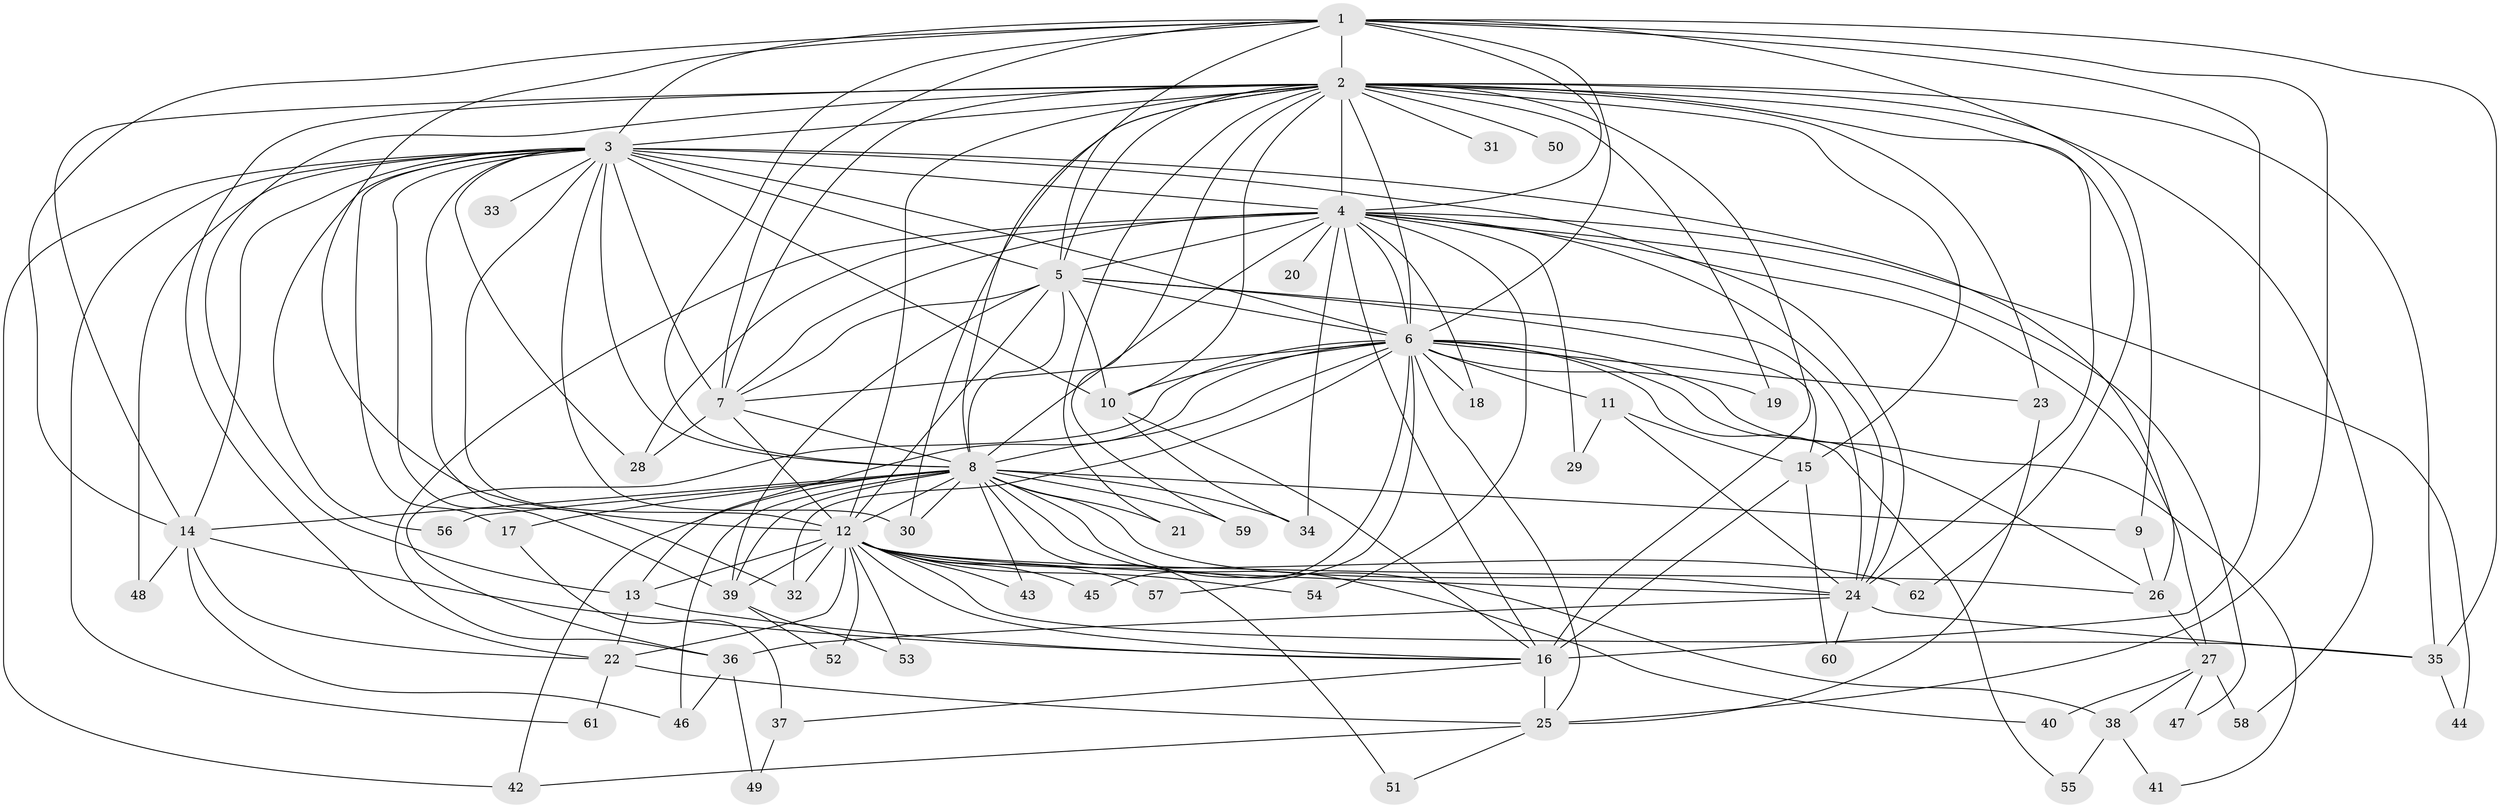 // original degree distribution, {22: 0.008064516129032258, 14: 0.016129032258064516, 27: 0.016129032258064516, 24: 0.008064516129032258, 21: 0.008064516129032258, 25: 0.008064516129032258, 30: 0.008064516129032258, 31: 0.008064516129032258, 3: 0.20161290322580644, 4: 0.0967741935483871, 5: 0.056451612903225805, 6: 0.016129032258064516, 2: 0.5403225806451613, 7: 0.008064516129032258}
// Generated by graph-tools (version 1.1) at 2025/35/03/09/25 02:35:04]
// undirected, 62 vertices, 170 edges
graph export_dot {
graph [start="1"]
  node [color=gray90,style=filled];
  1;
  2;
  3;
  4;
  5;
  6;
  7;
  8;
  9;
  10;
  11;
  12;
  13;
  14;
  15;
  16;
  17;
  18;
  19;
  20;
  21;
  22;
  23;
  24;
  25;
  26;
  27;
  28;
  29;
  30;
  31;
  32;
  33;
  34;
  35;
  36;
  37;
  38;
  39;
  40;
  41;
  42;
  43;
  44;
  45;
  46;
  47;
  48;
  49;
  50;
  51;
  52;
  53;
  54;
  55;
  56;
  57;
  58;
  59;
  60;
  61;
  62;
  1 -- 2 [weight=4.0];
  1 -- 3 [weight=3.0];
  1 -- 4 [weight=2.0];
  1 -- 5 [weight=3.0];
  1 -- 6 [weight=3.0];
  1 -- 7 [weight=3.0];
  1 -- 8 [weight=2.0];
  1 -- 9 [weight=1.0];
  1 -- 12 [weight=1.0];
  1 -- 14 [weight=1.0];
  1 -- 16 [weight=7.0];
  1 -- 25 [weight=1.0];
  1 -- 35 [weight=1.0];
  2 -- 3 [weight=2.0];
  2 -- 4 [weight=3.0];
  2 -- 5 [weight=2.0];
  2 -- 6 [weight=2.0];
  2 -- 7 [weight=2.0];
  2 -- 8 [weight=2.0];
  2 -- 10 [weight=1.0];
  2 -- 12 [weight=2.0];
  2 -- 13 [weight=1.0];
  2 -- 14 [weight=1.0];
  2 -- 15 [weight=1.0];
  2 -- 16 [weight=1.0];
  2 -- 19 [weight=1.0];
  2 -- 21 [weight=1.0];
  2 -- 22 [weight=1.0];
  2 -- 23 [weight=2.0];
  2 -- 24 [weight=1.0];
  2 -- 30 [weight=2.0];
  2 -- 31 [weight=2.0];
  2 -- 35 [weight=1.0];
  2 -- 50 [weight=1.0];
  2 -- 58 [weight=1.0];
  2 -- 59 [weight=1.0];
  2 -- 62 [weight=1.0];
  3 -- 4 [weight=2.0];
  3 -- 5 [weight=1.0];
  3 -- 6 [weight=1.0];
  3 -- 7 [weight=1.0];
  3 -- 8 [weight=2.0];
  3 -- 10 [weight=1.0];
  3 -- 12 [weight=1.0];
  3 -- 14 [weight=1.0];
  3 -- 17 [weight=1.0];
  3 -- 24 [weight=1.0];
  3 -- 26 [weight=1.0];
  3 -- 28 [weight=1.0];
  3 -- 30 [weight=1.0];
  3 -- 32 [weight=1.0];
  3 -- 33 [weight=1.0];
  3 -- 39 [weight=1.0];
  3 -- 42 [weight=1.0];
  3 -- 48 [weight=1.0];
  3 -- 56 [weight=1.0];
  3 -- 61 [weight=1.0];
  4 -- 5 [weight=1.0];
  4 -- 6 [weight=1.0];
  4 -- 7 [weight=1.0];
  4 -- 8 [weight=1.0];
  4 -- 16 [weight=1.0];
  4 -- 18 [weight=1.0];
  4 -- 20 [weight=1.0];
  4 -- 24 [weight=1.0];
  4 -- 27 [weight=1.0];
  4 -- 28 [weight=2.0];
  4 -- 29 [weight=1.0];
  4 -- 34 [weight=1.0];
  4 -- 36 [weight=1.0];
  4 -- 44 [weight=1.0];
  4 -- 47 [weight=1.0];
  4 -- 54 [weight=1.0];
  5 -- 6 [weight=1.0];
  5 -- 7 [weight=1.0];
  5 -- 8 [weight=2.0];
  5 -- 10 [weight=1.0];
  5 -- 12 [weight=1.0];
  5 -- 15 [weight=1.0];
  5 -- 24 [weight=6.0];
  5 -- 39 [weight=1.0];
  6 -- 7 [weight=1.0];
  6 -- 8 [weight=1.0];
  6 -- 10 [weight=1.0];
  6 -- 11 [weight=1.0];
  6 -- 13 [weight=1.0];
  6 -- 18 [weight=1.0];
  6 -- 19 [weight=1.0];
  6 -- 23 [weight=1.0];
  6 -- 25 [weight=1.0];
  6 -- 26 [weight=1.0];
  6 -- 32 [weight=1.0];
  6 -- 36 [weight=1.0];
  6 -- 41 [weight=1.0];
  6 -- 45 [weight=1.0];
  6 -- 55 [weight=1.0];
  6 -- 57 [weight=1.0];
  7 -- 8 [weight=1.0];
  7 -- 12 [weight=16.0];
  7 -- 28 [weight=1.0];
  8 -- 9 [weight=1.0];
  8 -- 12 [weight=2.0];
  8 -- 14 [weight=1.0];
  8 -- 17 [weight=1.0];
  8 -- 21 [weight=1.0];
  8 -- 24 [weight=1.0];
  8 -- 30 [weight=1.0];
  8 -- 34 [weight=2.0];
  8 -- 38 [weight=1.0];
  8 -- 39 [weight=1.0];
  8 -- 40 [weight=1.0];
  8 -- 42 [weight=1.0];
  8 -- 43 [weight=1.0];
  8 -- 46 [weight=2.0];
  8 -- 51 [weight=1.0];
  8 -- 56 [weight=1.0];
  8 -- 59 [weight=1.0];
  9 -- 26 [weight=1.0];
  10 -- 16 [weight=1.0];
  10 -- 34 [weight=1.0];
  11 -- 15 [weight=1.0];
  11 -- 24 [weight=1.0];
  11 -- 29 [weight=1.0];
  12 -- 13 [weight=1.0];
  12 -- 16 [weight=1.0];
  12 -- 22 [weight=1.0];
  12 -- 24 [weight=1.0];
  12 -- 26 [weight=1.0];
  12 -- 32 [weight=1.0];
  12 -- 35 [weight=1.0];
  12 -- 39 [weight=1.0];
  12 -- 43 [weight=1.0];
  12 -- 45 [weight=1.0];
  12 -- 52 [weight=1.0];
  12 -- 53 [weight=1.0];
  12 -- 54 [weight=1.0];
  12 -- 57 [weight=1.0];
  12 -- 62 [weight=1.0];
  13 -- 16 [weight=1.0];
  13 -- 22 [weight=1.0];
  14 -- 16 [weight=1.0];
  14 -- 22 [weight=1.0];
  14 -- 46 [weight=1.0];
  14 -- 48 [weight=1.0];
  15 -- 16 [weight=1.0];
  15 -- 60 [weight=1.0];
  16 -- 25 [weight=1.0];
  16 -- 37 [weight=1.0];
  17 -- 37 [weight=1.0];
  22 -- 25 [weight=1.0];
  22 -- 61 [weight=1.0];
  23 -- 25 [weight=1.0];
  24 -- 35 [weight=1.0];
  24 -- 36 [weight=1.0];
  24 -- 60 [weight=1.0];
  25 -- 42 [weight=1.0];
  25 -- 51 [weight=1.0];
  26 -- 27 [weight=2.0];
  27 -- 38 [weight=1.0];
  27 -- 40 [weight=1.0];
  27 -- 47 [weight=1.0];
  27 -- 58 [weight=1.0];
  35 -- 44 [weight=1.0];
  36 -- 46 [weight=1.0];
  36 -- 49 [weight=1.0];
  37 -- 49 [weight=1.0];
  38 -- 41 [weight=1.0];
  38 -- 55 [weight=1.0];
  39 -- 52 [weight=1.0];
  39 -- 53 [weight=1.0];
}

